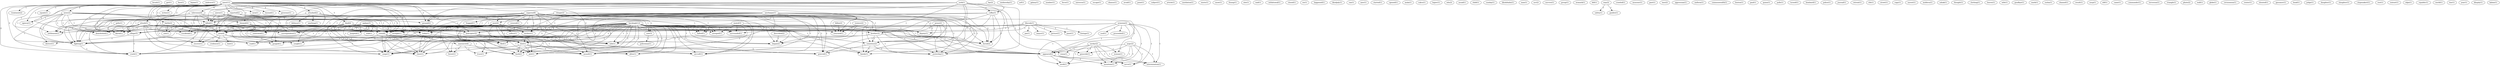 digraph G {
  brush [ label="brush(1)" ];
  girl [ label="girl(1)" ];
  face [ label="face(1)" ];
  kojian [ label="kojian(1)" ];
  embrace [ label="embrace(1)" ];
  chingiz [ label="chingiz(2)" ];
  killed [ label="killed(1)" ];
  burial [ label="burial(2)" ];
  cemetery [ label="cemetery(2)" ];
  yesterday [ label="yesterday(1)" ];
  fighting [ label="fighting(1)" ];
  hugged [ label="hugged(1)" ];
  wednesday [ label="wednesday(1)" ];
  arf [ label="arf(1)" ];
  galaxy [ label="galaxy(1)" ];
  number [ label="number(1)" ];
  force [ label="force(1)" ];
  azeri [ label="azeri(11)" ];
  battle [ label="battle(2)" ];
  died [ label="died(4)" ];
  attack [ label="attack(3)" ];
  reported [ label="reported(2)" ];
  sera [ label="sera(1)" ];
  burned [ label="burned(1)" ];
  settlement [ label="settlement(1)" ];
  governor [ label="governor(1)" ];
  news [ label="news(2)" ];
  television [ label="television(4)" ];
  attacked [ label="attacked(2)" ];
  showed [ label="showed(2)" ];
  ground [ label="ground(2)" ];
  treatment [ label="treatment(2)" ];
  area [ label="area(4)" ];
  helicopter [ label="helicopter(2)" ];
  agency [ label="agency(1)" ];
  equals [ label="equals(1)" ];
  brought [ label="brought(1)" ];
  demolished [ label="demolished(1)" ];
  zuma [ label="zuma(1)" ];
  flared [ label="flared(1)" ];
  gouged [ label="gouged(1)" ];
  town [ label="town(6)" ];
  aide [ label="aide(1)" ];
  correspondent [ label="correspondent(1)" ];
  back [ label="back(2)" ];
  village [ label="village(5)" ];
  genocide [ label="genocide(1)" ];
  returned [ label="returned(1)" ];
  writes [ label="writes(1)" ];
  truckload [ label="truckload(1)" ];
  crash [ label="crash(1)" ];
  universe [ label="universe(1)" ];
  escape [ label="escape(1)" ];
  ohanus [ label="ohanus(1)" ];
  son [ label="son(1)" ];
  brother [ label="brother(3)" ];
  road [ label="road(1)" ];
  today [ label="today(1)" ];
  shot [ label="shot(1)" ];
  range [ label="range(1)" ];
  appeared [ label="appeared(2)" ];
  chest [ label="chest(1)" ];
  avoid [ label="avoid(1)" ];
  recover [ label="recover(1)" ];
  sought [ label="sought(1)" ];
  reiterated [ label="reiterated(1)" ];
  began [ label="began(2)" ];
  point [ label="point(1)" ];
  subject [ label="subject(1)" ];
  article [ label="article(1)" ];
  lay [ label="lay(2)" ];
  coffin [ label="coffin(3)" ];
  mutilation [ label="mutilation(1)" ];
  exists [ label="exists(1)" ];
  york [ label="york(1)" ];
  snow [ label="snow(1)" ];
  thump [ label="thump(1)" ];
  site [ label="site(1)" ];
  azeris [ label="azeris(1)" ];
  raid [ label="raid(1)" ];
  withdrawal [ label="withdrawal(1)" ];
  closed [ label="closed(1)" ];
  cis [ label="cis(1)" ];
  happened [ label="happened(1)" ];
  district [ label="district(1)" ];
  khodjaly [ label="khodjaly(1)" ];
  anything [ label="anything(1)" ];
  defence [ label="defence(1)" ];
  halted [ label="halted(1)" ];
  enclave [ label="enclave(1)" ];
  fled [ label="fled(1)" ];
  assault [ label="assault(1)" ];
  ran [ label="ran(1)" ];
  azer [ label="azer(1)" ];
  started [ label="started(1)" ];
  armenia [ label="armenia(2)" ];
  soul [ label="soul(1)" ];
  proceeded [ label="proceeded(1)" ];
  woman [ label="woman(1)" ];
  work [ label="work(1)" ];
  mountain [ label="mountain(1)" ];
  serve [ label="serve(1)" ];
  extermination [ label="extermination(1)" ];
  press [ label="press(2)" ];
  grieved [ label="grieved(1)" ];
  family [ label="family(1)" ];
  opened [ label="opened(1)" ];
  nagorno [ label="nagorno(8)" ];
  post [ label="post(4)" ];
  covered [ label="covered(1)" ];
  anti [ label="anti(1)" ];
  saw [ label="saw(3)" ];
  aircraft [ label="aircraft(1)" ];
  swooped [ label="swooped(1)" ];
  asala [ label="asala(1)" ];
  sukru [ label="sukru(1)" ];
  hajiev [ label="hajiev(1)" ];
  edu [ label="edu(2)" ];
  khocaly [ label="khocaly(1)" ];
  pm [ label="pm(1)" ];
  mayor [ label="mayor(1)" ];
  picture [ label="picture(1)" ];
  paint [ label="paint(1)" ];
  deputy [ label="deputy(1)" ];
  surrounded [ label="surrounded(1)" ];
  footage [ label="footage(1)" ];
  assad [ label="assad(1)" ];
  azerbaijan [ label="azerbaijan(1)" ];
  collect [ label="collect(1)" ];
  forest [ label="forest(1)" ];
  truce [ label="truce(1)" ];
  allow [ label="allow(1)" ];
  child [ label="child(1)" ];
  massacre [ label="massacre(4)" ];
  credence [ label="credence(1)" ];
  lent [ label="lent(1)" ];
  sunday [ label="sunday(1)" ];
  khodzhalin [ label="khodzhalin(1)" ];
  man [ label="man(1)" ];
  agdam [ label="agdam(3)" ];
  hospital [ label="hospital(1)" ];
  stab [ label="stab(1)" ];
  ucr [ label="ucr(2)" ];
  survive [ label="survive(1)" ];
  group [ label="group(1)" ];
  womack [ label="womack(1)" ];
  fell [ label="fell(1)" ];
  way [ label="way(2)" ];
  safety [ label="safety(1)" ];
  gunfire [ label="gunfire(1)" ];
  crawled [ label="crawled(1)" ];
  mourner [ label="mourner(1)" ];
  past [ label="past(1)" ];
  tass [ label="tass(2)" ];
  appressian [ label="appressian(1)" ];
  uniform [ label="uniform(1)" ];
  commonwealth [ label="commonwealth(1)" ];
  boston [ label="boston(1)" ];
  paul [ label="paul(1)" ];
  quinn [ label="quinn(1)" ];
  pulls [ label="pulls(1)" ];
  karabagh [ label="karabagh(1)" ];
  turned [ label="turned(1)" ];
  bombard [ label="bombard(1)" ];
  police [ label="police(1)" ];
  journal [ label="journal(1)" ];
  retreat [ label="retreat(1)" ];
  rife [ label="rife(1)" ];
  street [ label="street(1)" ];
  copy [ label="copy(1)" ];
  unrest [ label="unrest(1)" ];
  moldova [ label="moldova(1)" ];
  sahak [ label="sahak(1)" ];
  serdar [ label="serdar(2)" ];
  goltz [ label="goltz(1)" ];
  thought [ label="thought(1)" ];
  clorhing [ label="clorhing(1)" ];
  leaves [ label="leaves(1)" ];
  wife [ label="wife(1)" ];
  policeman [ label="policeman(1)" ];
  anatol [ label="anatol(3)" ];
  goodbye [ label="goodbye(1)" ];
  mark [ label="mark(1)" ];
  susha [ label="susha(1)" ];
  channel [ label="channel(1)" ];
  result [ label="result(1)" ];
  uucp [ label="uucp(1)" ];
  elif [ label="elif(1)" ];
  came [ label="came(1)" ];
  commander [ label="commander(1)" ];
  terrorism [ label="terrorism(1)" ];
  triangle [ label="triangle(1)" ];
  karabagh [ label="karabagh(12)" ];
  photo [ label="photo(2)" ];
  wall [ label="wall(1)" ];
  globe [ label="globe(1)" ];
  revisionism [ label="revisionism(1)" ];
  argic [ label="argic(2)" ];
  reuter [ label="reuter(1)" ];
  shouted [ label="shouted(1)" ];
  gassanov [ label="gassanov(1)" ];
  head [ label="head(1)" ];
  judge [ label="judge(1)" ];
  daughter [ label="daughter(1)" ];
  slaughter [ label="slaughter(1)" ];
  killen [ label="killen(2)" ];
  stepenakert [ label="stepenakert(1)" ];
  rest [ label="rest(1)" ];
  watnxt [ label="watnxt(1)" ];
  sdpa [ label="sdpa(1)" ];
  reuters [ label="reuters(2)" ];
  republic [ label="republic(1)" ];
  world [ label="world(1)" ];
  itar [ label="itar(1)" ];
  described [ label="described(2)" ];
  year [ label="year(1)" ];
  khojaly [ label="khojaly(1)" ];
  kaban [ label="kaban(1)" ];
  york [ label="york(1)" ];
  chingiz -> killed [ label="1" ];
  chingiz -> burial [ label="1" ];
  chingiz -> cemetery [ label="1" ];
  chingiz -> yesterday [ label="1" ];
  chingiz -> fighting [ label="1" ];
  chingiz -> hugged [ label="1" ];
  azeri -> battle [ label="1" ];
  azeri -> died [ label="3" ];
  azeri -> attack [ label="2" ];
  azeri -> reported [ label="3" ];
  azeri -> sera [ label="1" ];
  azeri -> burned [ label="2" ];
  azeri -> settlement [ label="1" ];
  azeri -> governor [ label="2" ];
  azeri -> news [ label="2" ];
  azeri -> television [ label="4" ];
  azeri -> attacked [ label="2" ];
  azeri -> killed [ label="2" ];
  azeri -> showed [ label="2" ];
  azeri -> ground [ label="2" ];
  azeri -> treatment [ label="1" ];
  azeri -> area [ label="1" ];
  azeri -> helicopter [ label="2" ];
  azeri -> agency [ label="2" ];
  azeri -> equals [ label="1" ];
  azeri -> brought [ label="4" ];
  azeri -> demolished [ label="2" ];
  azeri -> zuma [ label="1" ];
  azeri -> flared [ label="2" ];
  azeri -> fighting [ label="2" ];
  azeri -> gouged [ label="2" ];
  azeri -> town [ label="7" ];
  azeri -> aide [ label="2" ];
  azeri -> correspondent [ label="1" ];
  azeri -> back [ label="2" ];
  azeri -> village [ label="4" ];
  azeri -> genocide [ label="1" ];
  azeri -> returned [ label="2" ];
  azeri -> writes [ label="1" ];
  azeri -> truckload [ label="2" ];
  azeri -> crash [ label="2" ];
  battle -> settlement [ label="1" ];
  battle -> son [ label="1" ];
  battle -> area [ label="1" ];
  battle -> brother [ label="1" ];
  battle -> road [ label="1" ];
  battle -> town [ label="1" ];
  died -> settlement [ label="1" ];
  died -> area [ label="1" ];
  died -> today [ label="1" ];
  died -> shot [ label="1" ];
  died -> road [ label="1" ];
  died -> town [ label="1" ];
  died -> range [ label="1" ];
  died -> appeared [ label="1" ];
  died -> chest [ label="1" ];
  attack -> helicopter [ label="1" ];
  attack -> today [ label="1" ];
  attack -> shot [ label="1" ];
  attack -> demolished [ label="1" ];
  attack -> flared [ label="1" ];
  attack -> fighting [ label="1" ];
  attack -> town [ label="1" ];
  attack -> range [ label="1" ];
  attack -> appeared [ label="1" ];
  attack -> chest [ label="1" ];
  attack -> village [ label="1" ];
  attack -> crash [ label="1" ];
  reported -> settlement [ label="1" ];
  reported -> killed [ label="1" ];
  reported -> area [ label="1" ];
  reported -> recover [ label="1" ];
  reported -> sought [ label="1" ];
  reported -> reiterated [ label="1" ];
  reported -> town [ label="1" ];
  reported -> began [ label="1" ];
  lay -> coffin [ label="1" ];
  lay -> ground [ label="1" ];
  york -> coffin [ label="1" ];
  york -> killed [ label="1" ];
  york -> area [ label="1" ];
  york -> brother [ label="1" ];
  york -> burial [ label="1" ];
  york -> cemetery [ label="1" ];
  york -> recover [ label="1" ];
  york -> sought [ label="1" ];
  york -> yesterday [ label="1" ];
  york -> fighting [ label="1" ];
  york -> began [ label="1" ];
  azeris -> settlement [ label="1" ];
  azeris -> killed [ label="2" ];
  azeris -> area [ label="1" ];
  azeris -> reiterated [ label="1" ];
  azeris -> town [ label="1" ];
  azeris -> correspondent [ label="1" ];
  news -> killed [ label="1" ];
  news -> area [ label="1" ];
  news -> helicopter [ label="1" ];
  news -> agency [ label="1" ];
  news -> demolished [ label="1" ];
  news -> flared [ label="1" ];
  news -> fighting [ label="1" ];
  news -> correspondent [ label="1" ];
  news -> village [ label="1" ];
  news -> crash [ label="1" ];
  coffin -> killed [ label="1" ];
  coffin -> brother [ label="2" ];
  coffin -> burial [ label="1" ];
  coffin -> cemetery [ label="1" ];
  coffin -> yesterday [ label="1" ];
  coffin -> fighting [ label="1" ];
  television -> showed [ label="2" ];
  television -> area [ label="1" ];
  television -> brought [ label="1" ];
  television -> gouged [ label="1" ];
  television -> town [ label="1" ];
  television -> village [ label="1" ];
  television -> district [ label="1" ];
  television -> truckload [ label="1" ];
  attacked -> ground [ label="1" ];
  attacked -> anything [ label="1" ];
  attacked -> village [ label="1" ];
  attacked -> defence [ label="1" ];
  attacked -> halted [ label="1" ];
  killed -> son [ label="1" ];
  killed -> enclave [ label="1" ];
  killed -> brother [ label="1" ];
  killed -> helicopter [ label="1" ];
  killed -> fled [ label="1" ];
  killed -> demolished [ label="1" ];
  killed -> road [ label="1" ];
  killed -> flared [ label="1" ];
  killed -> fighting [ label="3" ];
  killed -> town [ label="1" ];
  killed -> assault [ label="1" ];
  killed -> village [ label="1" ];
  killed -> crash [ label="1" ];
  showed -> area [ label="1" ];
  showed -> brought [ label="1" ];
  showed -> gouged [ label="1" ];
  showed -> town [ label="1" ];
  showed -> truckload [ label="1" ];
  armenia -> soul [ label="1" ];
  armenia -> proceeded [ label="1" ];
  armenia -> today [ label="1" ];
  armenia -> reiterated [ label="1" ];
  armenia -> woman [ label="1" ];
  armenia -> appeared [ label="1" ];
  armenia -> work [ label="1" ];
  armenia -> mountain [ label="1" ];
  armenia -> serve [ label="1" ];
  armenia -> extermination [ label="1" ];
  press -> brother [ label="1" ];
  press -> yesterday [ label="1" ];
  press -> grieved [ label="1" ];
  press -> family [ label="1" ];
  nagorno -> ground [ label="1" ];
  nagorno -> post [ label="1" ];
  nagorno -> enclave [ label="1" ];
  nagorno -> area [ label="1" ];
  nagorno -> brother [ label="1" ];
  nagorno -> helicopter [ label="1" ];
  nagorno -> fled [ label="1" ];
  nagorno -> today [ label="1" ];
  nagorno -> burial [ label="2" ];
  nagorno -> cemetery [ label="2" ];
  nagorno -> covered [ label="1" ];
  nagorno -> recover [ label="1" ];
  nagorno -> sought [ label="1" ];
  nagorno -> shot [ label="2" ];
  nagorno -> anti [ label="1" ];
  nagorno -> yesterday [ label="1" ];
  nagorno -> saw [ label="1" ];
  nagorno -> grieved [ label="1" ];
  nagorno -> family [ label="1" ];
  nagorno -> fighting [ label="2" ];
  nagorno -> aircraft [ label="1" ];
  nagorno -> range [ label="1" ];
  nagorno -> appeared [ label="1" ];
  nagorno -> chest [ label="1" ];
  nagorno -> assault [ label="1" ];
  nagorno -> village [ label="1" ];
  nagorno -> swooped [ label="1" ];
  nagorno -> began [ label="1" ];
  nagorno -> halted [ label="1" ];
  khocaly -> pm [ label="1" ];
  khocaly -> area [ label="1" ];
  khocaly -> mayor [ label="1" ];
  khocaly -> picture [ label="1" ];
  khocaly -> paint [ label="1" ];
  khocaly -> deputy [ label="1" ];
  khocaly -> town [ label="1" ];
  khocaly -> surrounded [ label="1" ];
  khocaly -> footage [ label="1" ];
  azerbaijan -> post [ label="1" ];
  azerbaijan -> enclave [ label="1" ];
  azerbaijan -> helicopter [ label="1" ];
  azerbaijan -> fled [ label="1" ];
  azerbaijan -> burial [ label="2" ];
  azerbaijan -> cemetery [ label="2" ];
  azerbaijan -> brought [ label="1" ];
  azerbaijan -> shot [ label="1" ];
  azerbaijan -> anti [ label="1" ];
  azerbaijan -> grieved [ label="2" ];
  azerbaijan -> family [ label="2" ];
  azerbaijan -> fighting [ label="2" ];
  azerbaijan -> aircraft [ label="1" ];
  azerbaijan -> town [ label="1" ];
  azerbaijan -> aide [ label="1" ];
  azerbaijan -> assault [ label="1" ];
  azerbaijan -> back [ label="1" ];
  azerbaijan -> returned [ label="1" ];
  post -> enclave [ label="1" ];
  post -> fled [ label="1" ];
  post -> today [ label="1" ];
  post -> collect [ label="1" ];
  post -> shot [ label="1" ];
  post -> forest [ label="1" ];
  post -> truce [ label="1" ];
  post -> range [ label="1" ];
  post -> appeared [ label="1" ];
  post -> chest [ label="1" ];
  post -> assault [ label="1" ];
  post -> village [ label="1" ];
  post -> allow [ label="1" ];
  area -> recover [ label="1" ];
  area -> sought [ label="1" ];
  area -> massacre [ label="1" ];
  area -> credence [ label="1" ];
  area -> lent [ label="1" ];
  area -> began [ label="1" ];
  agdam -> burial [ label="1" ];
  agdam -> cemetery [ label="1" ];
  agdam -> brought [ label="1" ];
  agdam -> hospital [ label="1" ];
  agdam -> stab [ label="1" ];
  agdam -> grieved [ label="1" ];
  agdam -> family [ label="1" ];
  agdam -> fighting [ label="1" ];
  agdam -> gouged [ label="1" ];
  agdam -> town [ label="2" ];
  agdam -> correspondent [ label="1" ];
  agdam -> truckload [ label="1" ];
  brother -> burial [ label="1" ];
  brother -> cemetery [ label="1" ];
  brother -> road [ label="1" ];
  brother -> yesterday [ label="1" ];
  brother -> fighting [ label="1" ];
  helicopter -> fled [ label="1" ];
  helicopter -> anti [ label="1" ];
  helicopter -> aircraft [ label="1" ];
  helicopter -> assault [ label="1" ];
  today -> shot [ label="1" ];
  today -> range [ label="1" ];
  today -> chest [ label="1" ];
  cemetery -> yesterday [ label="1" ];
  cemetery -> grieved [ label="1" ];
  cemetery -> family [ label="1" ];
  way -> safety [ label="1" ];
  way -> gunfire [ label="1" ];
  brought -> gouged [ label="1" ];
  brought -> aide [ label="1" ];
  brought -> back [ label="1" ];
  karabagh -> shot [ label="2" ];
  karabagh -> anti [ label="1" ];
  karabagh -> demolished [ label="1" ];
  karabagh -> yesterday [ label="1" ];
  karabagh -> saw [ label="2" ];
  karabagh -> forest [ label="1" ];
  karabagh -> grieved [ label="1" ];
  karabagh -> family [ label="1" ];
  karabagh -> flared [ label="1" ];
  karabagh -> fighting [ label="3" ];
  karabagh -> deputy [ label="1" ];
  karabagh -> aircraft [ label="1" ];
  karabagh -> truce [ label="1" ];
  karabagh -> town [ label="4" ];
  karabagh -> aide [ label="1" ];
  karabagh -> range [ label="1" ];
  karabagh -> appeared [ label="1" ];
  karabagh -> correspondent [ label="1" ];
  karabagh -> chest [ label="1" ];
  karabagh -> assault [ label="1" ];
  karabagh -> back [ label="1" ];
  karabagh -> village [ label="2" ];
  karabagh -> allow [ label="1" ];
  karabagh -> surrounded [ label="1" ];
  karabagh -> returned [ label="1" ];
  karabagh -> swooped [ label="2" ];
  karabagh -> began [ label="1" ];
  karabagh -> halted [ label="1" ];
  karabagh -> crash [ label="1" ];
  shot -> anti [ label="1" ];
  shot -> aircraft [ label="1" ];
  shot -> range [ label="1" ];
  shot -> appeared [ label="1" ];
  shot -> chest [ label="1" ];
  shot -> assault [ label="1" ];
  shot -> back [ label="1" ];
  serdar -> zuma [ label="1" ];
  serdar -> woman [ label="1" ];
  serdar -> appeared [ label="1" ];
  serdar -> work [ label="1" ];
  serdar -> genocide [ label="1" ];
  serdar -> mountain [ label="1" ];
  serdar -> serve [ label="1" ];
  serdar -> extermination [ label="1" ];
  goltz -> village [ label="1" ];
  massacre -> forest [ label="1" ];
  massacre -> truce [ label="1" ];
  massacre -> allow [ label="1" ];
  saw -> policeman [ label="1" ];
  anatol -> deputy [ label="1" ];
  anatol -> aircraft [ label="1" ];
  anatol -> town [ label="1" ];
  anatol -> assault [ label="1" ];
  anatol -> surrounded [ label="1" ];
  anatol -> swooped [ label="1" ];
  fighting -> crash [ label="1" ];
  karabagh -> town [ label="4" ];
  karabagh -> aide [ label="1" ];
  karabagh -> range [ label="1" ];
  karabagh -> appeared [ label="1" ];
  karabagh -> correspondent [ label="1" ];
  karabagh -> chest [ label="1" ];
  karabagh -> assault [ label="1" ];
  karabagh -> back [ label="1" ];
  karabagh -> village [ label="2" ];
  karabagh -> allow [ label="1" ];
  karabagh -> surrounded [ label="1" ];
  karabagh -> returned [ label="1" ];
  karabagh -> swooped [ label="2" ];
  karabagh -> began [ label="1" ];
  karabagh -> halted [ label="1" ];
  karabagh -> crash [ label="1" ];
  town -> aide [ label="1" ];
  town -> range [ label="1" ];
  town -> appeared [ label="1" ];
  town -> chest [ label="1" ];
  town -> back [ label="1" ];
  town -> crash [ label="1" ];
  argic -> appeared [ label="1" ];
  argic -> work [ label="1" ];
  argic -> genocide [ label="1" ];
  argic -> mountain [ label="1" ];
  argic -> serve [ label="1" ];
  argic -> extermination [ label="1" ];
  appeared -> work [ label="1" ];
  appeared -> mountain [ label="1" ];
  appeared -> serve [ label="1" ];
  appeared -> extermination [ label="1" ];
  killen -> returned [ label="1" ];
  village -> district [ label="1" ];
  village -> crash [ label="1" ];
  reuters -> returned [ label="1" ];
  reuters -> began [ label="1" ];
  described -> began [ label="1" ];
}
